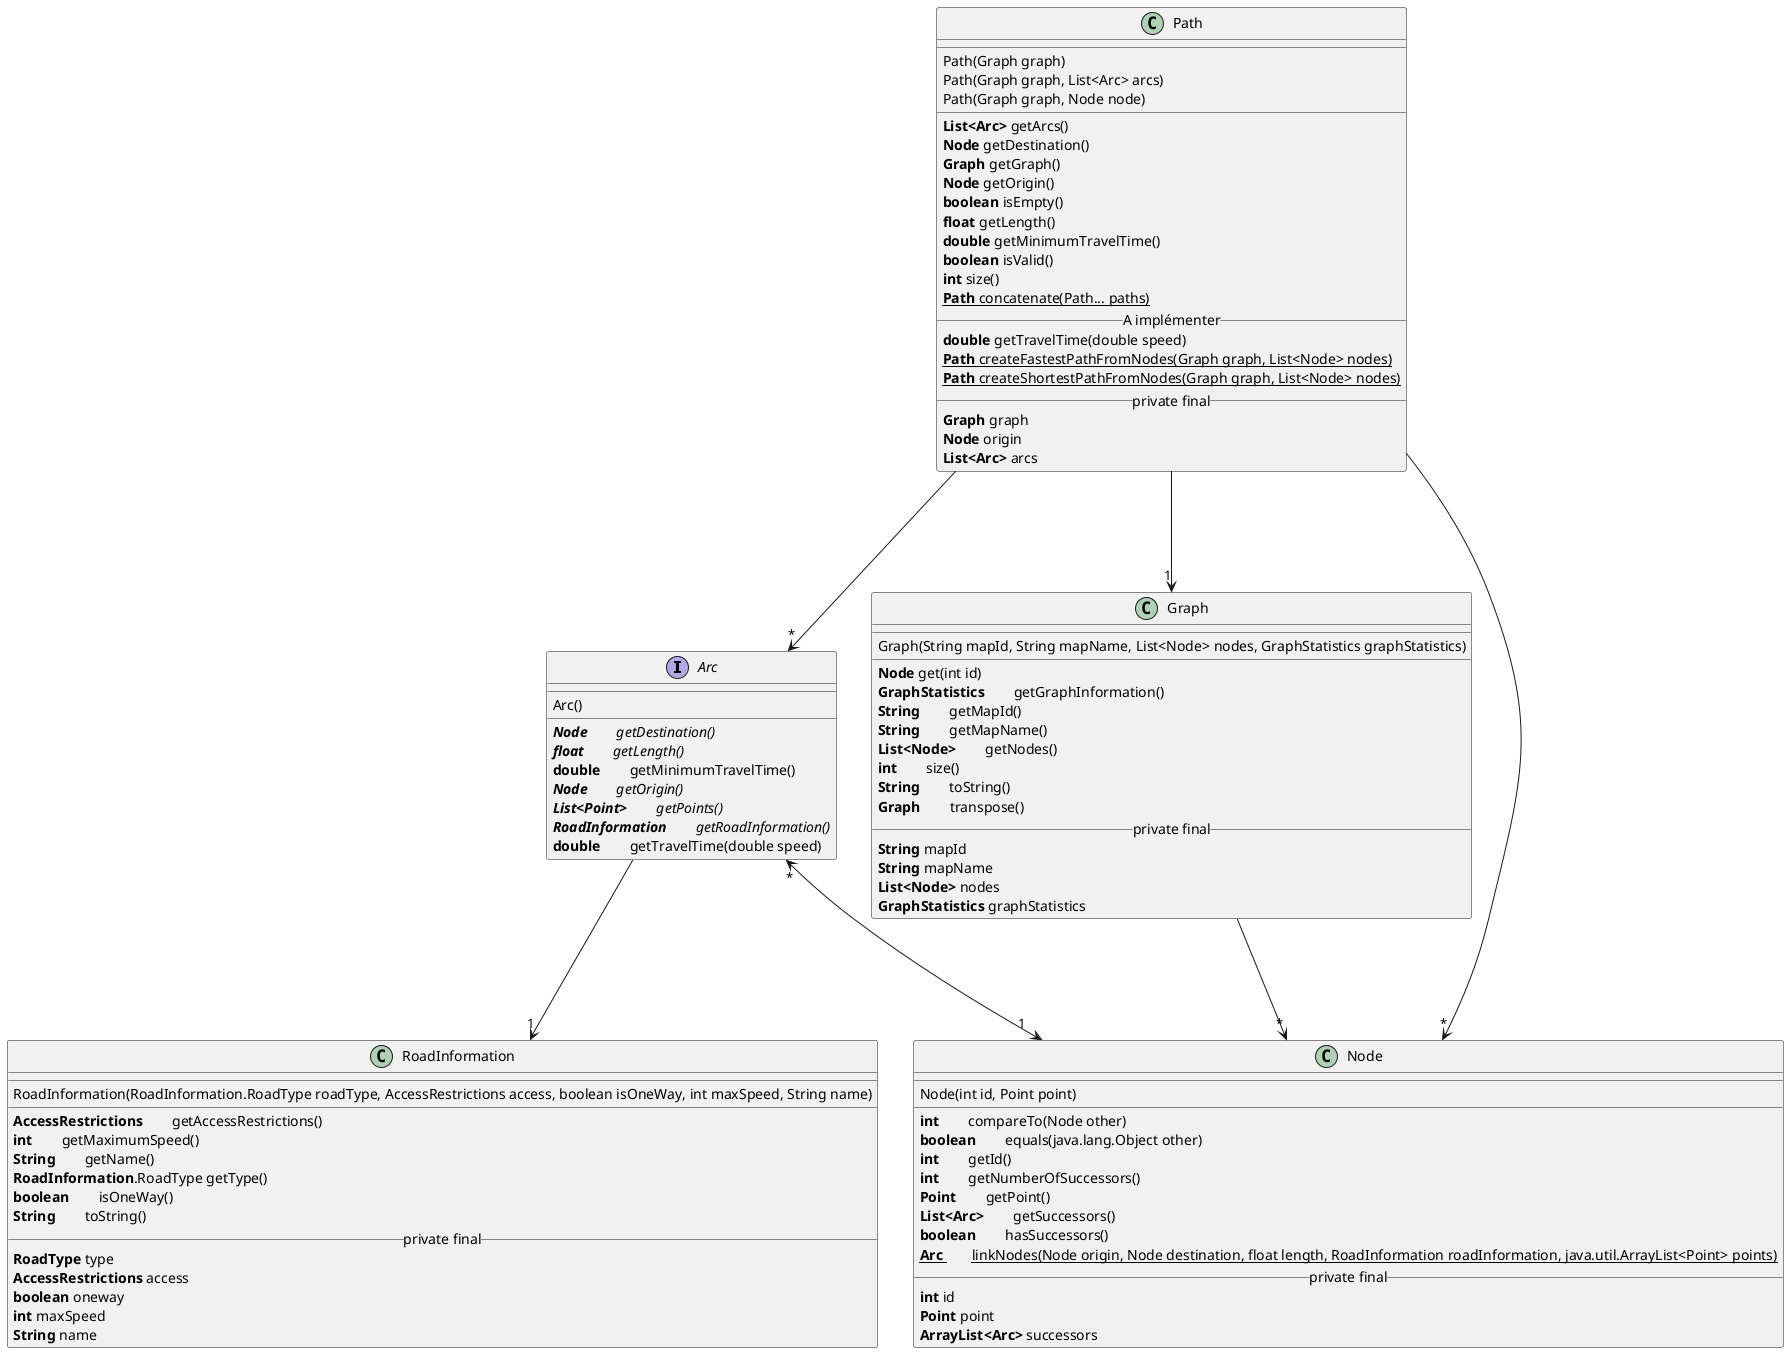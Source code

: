 @startuml
interface Arc {
    ____
    Arc()
    ____
    {abstract} **Node** 	getDestination() 	 
    {abstract} **float** 	getLength() 	 
    **double** 	getMinimumTravelTime() 
    {abstract} **Node** 	getOrigin() 	 
    {abstract} **List<Point>** 	getPoints() 	 
    {abstract} **RoadInformation** 	getRoadInformation() 	 
    **double** 	getTravelTime​(double speed)
}
class Graph {
    ____
    Graph​(String mapId, String mapName, List<Node> nodes, GraphStatistics graphStatistics)
    ____
    **Node** get(int id)
    **GraphStatistics** 	getGraphInformation() 	 
    **String** 	getMapId() 	 
    **String** 	getMapName() 	 
    **List<Node>** 	getNodes() 	 
    **int** 	size() 	 
    **String** 	toString() 	 
    **Graph** 	transpose()
    __ private final __
    **String** mapId
    **String** mapName
    **List<Node>** nodes
    **GraphStatistics** graphStatistics
}
class Path {
    ____
    Path​(Graph graph) 	
    Path​(Graph graph, List<Arc> arcs) 	
    Path​(Graph graph, Node node)
    ____
    **List<Arc>** getArcs() 	 
    **Node** getDestination() 	 
    **Graph** getGraph() 	 
    **Node** getOrigin() 
    **boolean** isEmpty() 
    **float** getLength()	
    **double** getMinimumTravelTime()
    **boolean** isValid()
    **int** size()
    {static} **Path** concatenate​(Path... paths) 	
    __ A implémenter __
    **double** getTravelTime​(double speed)
    {static} **Path** createFastestPathFromNodes​(Graph graph, List<Node> nodes) 
    {static} **Path** createShortestPathFromNodes​(Graph graph, List<Node> nodes) 
    __ private final __
    **Graph** graph
    **Node** origin
    **List<Arc>** arcs
}
class RoadInformation {
    ____
    RoadInformation​(RoadInformation.RoadType roadType, AccessRestrictions access, boolean isOneWay, int maxSpeed, String name)
    ____
    **AccessRestrictions** 	getAccessRestrictions() 	 
    **int** 	getMaximumSpeed() 	 
    **String** 	getName() 	 
    **RoadInformation**.RoadType getType() 	 
    **boolean** 	isOneWay() 	 
    **String** 	toString()
    __private final__
    **RoadType** type
    **AccessRestrictions** access
    **boolean** oneway
    **int** maxSpeed
    **String** name
}
class Node {
    ____
    Node​(int id, Point point)
    ____
    **int** 	compareTo​(Node other) 	
    **boolean** 	equals​(java.lang.Object other) 	 
    **int** 	getId() 	 
    **int** 	getNumberOfSuccessors() 	 
    **Point** 	getPoint() 	 
    **List<Arc>** 	getSuccessors() 	 
    **boolean** 	hasSuccessors() 	 
    {static} **Arc** 	linkNodes​(Node origin, Node destination, float length, RoadInformation roadInformation, java.util.ArrayList<Point> points)
    __private final__
    **int** id
    **Point** point
    **ArrayList<Arc>** successors
}
Arc "*" <---> "1" Node
Arc ---> "1" RoadInformation
Graph ---> "*" Node
Path ---> "1" Graph
Path ---> "*" Node
Path ---> "*" Arc
@enduml